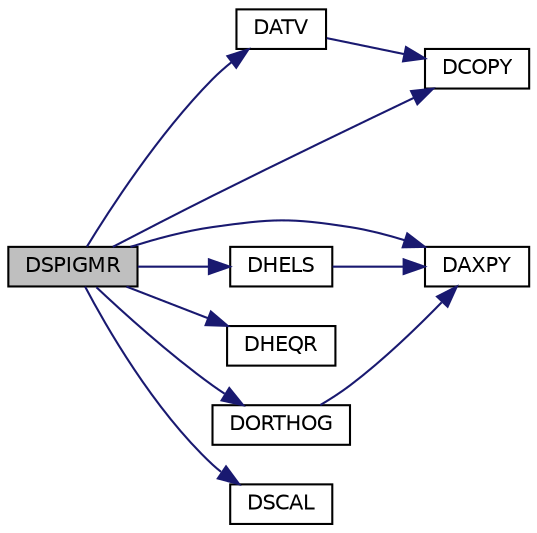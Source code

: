 digraph G
{
  edge [fontname="Helvetica",fontsize="10",labelfontname="Helvetica",labelfontsize="10"];
  node [fontname="Helvetica",fontsize="10",shape=record];
  rankdir=LR;
  Node1 [label="DSPIGMR",height=0.2,width=0.4,color="black", fillcolor="grey75", style="filled" fontcolor="black"];
  Node1 -> Node2 [color="midnightblue",fontsize="10",style="solid",fontname="Helvetica"];
  Node2 [label="DATV",height=0.2,width=0.4,color="black", fillcolor="white", style="filled",URL="$opkda1_8f.html#a1059f4dfdb79464c751483a531be9e93"];
  Node2 -> Node3 [color="midnightblue",fontsize="10",style="solid",fontname="Helvetica"];
  Node3 [label="DCOPY",height=0.2,width=0.4,color="black", fillcolor="white", style="filled",URL="$opkda2_8f.html#a4bccdfd342c4859fb72167730096409d"];
  Node1 -> Node4 [color="midnightblue",fontsize="10",style="solid",fontname="Helvetica"];
  Node4 [label="DAXPY",height=0.2,width=0.4,color="black", fillcolor="white", style="filled",URL="$opkda2_8f.html#aab33f5d0b86ce882c644ed8ebef0d37a"];
  Node1 -> Node3 [color="midnightblue",fontsize="10",style="solid",fontname="Helvetica"];
  Node1 -> Node5 [color="midnightblue",fontsize="10",style="solid",fontname="Helvetica"];
  Node5 [label="DHELS",height=0.2,width=0.4,color="black", fillcolor="white", style="filled",URL="$opkda1_8f.html#ab6be03ae71a3f731496689113ba0a157"];
  Node5 -> Node4 [color="midnightblue",fontsize="10",style="solid",fontname="Helvetica"];
  Node1 -> Node6 [color="midnightblue",fontsize="10",style="solid",fontname="Helvetica"];
  Node6 [label="DHEQR",height=0.2,width=0.4,color="black", fillcolor="white", style="filled",URL="$opkda1_8f.html#ab655b24fce4c48246492a9b1e72b8110"];
  Node1 -> Node7 [color="midnightblue",fontsize="10",style="solid",fontname="Helvetica"];
  Node7 [label="DORTHOG",height=0.2,width=0.4,color="black", fillcolor="white", style="filled",URL="$opkda1_8f.html#ab3dd861c694c7f803018e8620382a3df"];
  Node7 -> Node4 [color="midnightblue",fontsize="10",style="solid",fontname="Helvetica"];
  Node1 -> Node8 [color="midnightblue",fontsize="10",style="solid",fontname="Helvetica"];
  Node8 [label="DSCAL",height=0.2,width=0.4,color="black", fillcolor="white", style="filled",URL="$opkda2_8f.html#a01717dda8d7fc23df8e65fb4ab83c243"];
}
